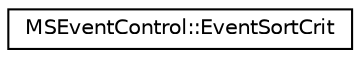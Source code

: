 digraph "Graphical Class Hierarchy"
{
  edge [fontname="Helvetica",fontsize="10",labelfontname="Helvetica",labelfontsize="10"];
  node [fontname="Helvetica",fontsize="10",shape=record];
  rankdir="LR";
  Node0 [label="MSEventControl::EventSortCrit",height=0.2,width=0.4,color="black", fillcolor="white", style="filled",URL="$d8/df3/class_m_s_event_control_1_1_event_sort_crit.html",tooltip="Sort-criterion for events. "];
}
